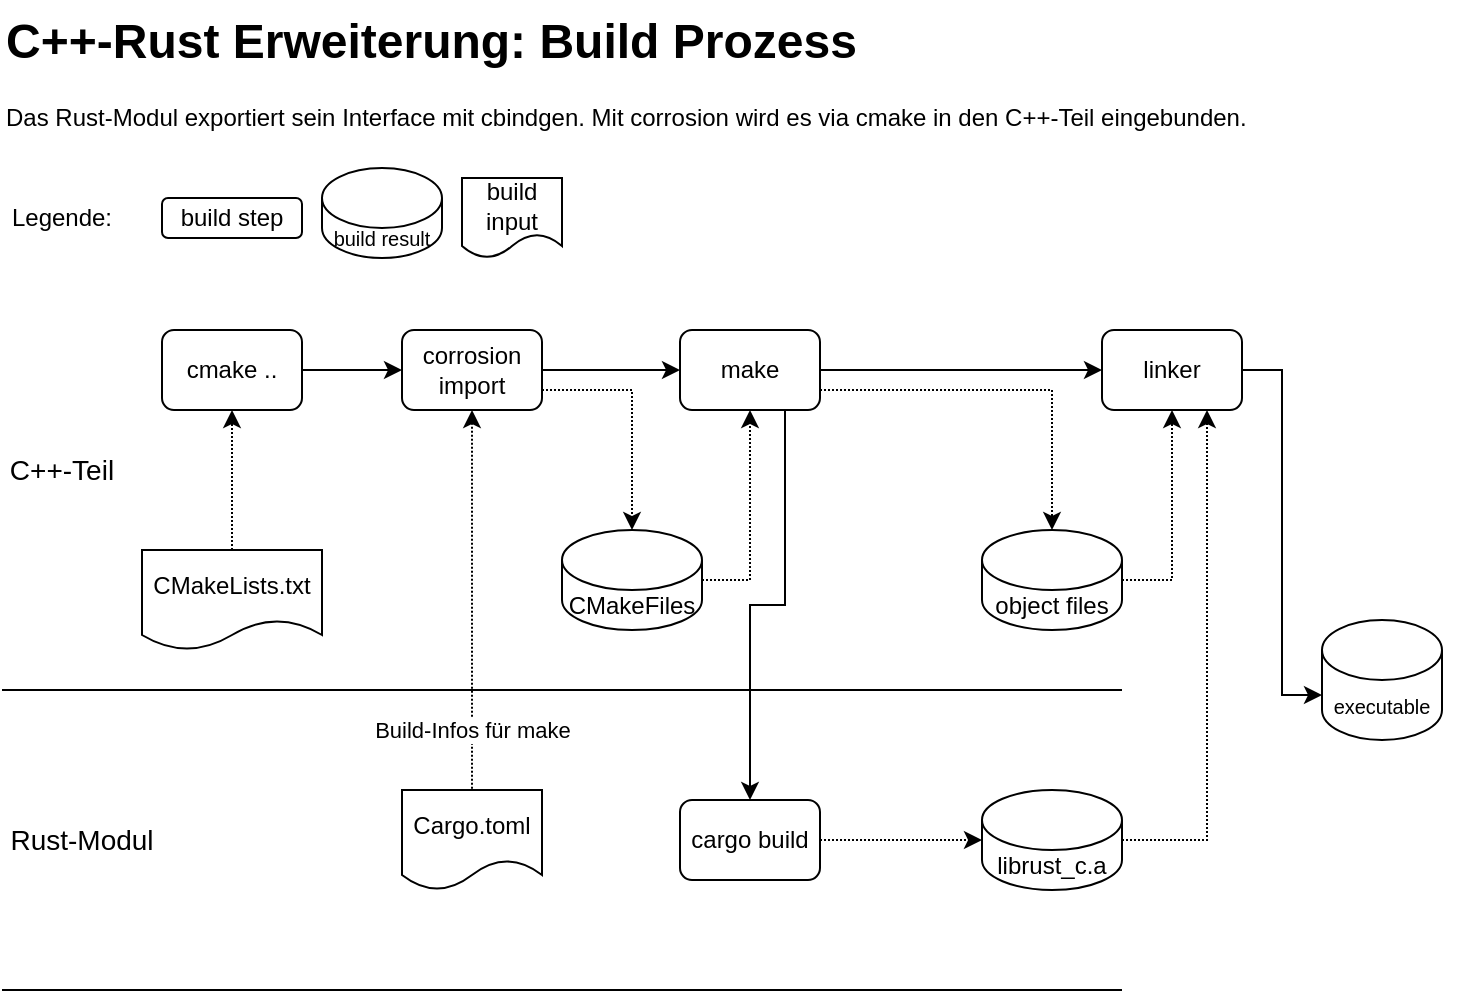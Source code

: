 <mxfile version="24.8.8">
  <diagram id="C5RBs43oDa-KdzZeNtuy" name="Page-1">
    <mxGraphModel dx="1050" dy="511" grid="1" gridSize="10" guides="1" tooltips="1" connect="1" arrows="1" fold="1" page="1" pageScale="1" pageWidth="827" pageHeight="1169" math="0" shadow="0">
      <root>
        <mxCell id="WIyWlLk6GJQsqaUBKTNV-0" />
        <mxCell id="WIyWlLk6GJQsqaUBKTNV-1" parent="WIyWlLk6GJQsqaUBKTNV-0" />
        <mxCell id="h5WyUtQVocZnArpi7Omz-7" style="edgeStyle=orthogonalEdgeStyle;rounded=0;orthogonalLoop=1;jettySize=auto;html=1;exitX=0.5;exitY=1;exitDx=0;exitDy=0;entryX=0.5;entryY=0;entryDx=0;entryDy=0;dashed=1;dashPattern=1 1;endArrow=none;endFill=0;startArrow=classic;startFill=1;" parent="WIyWlLk6GJQsqaUBKTNV-1" source="h5WyUtQVocZnArpi7Omz-9" target="h5WyUtQVocZnArpi7Omz-25" edge="1">
          <mxGeometry relative="1" as="geometry">
            <mxPoint x="275" y="325" as="targetPoint" />
          </mxGeometry>
        </mxCell>
        <mxCell id="h5WyUtQVocZnArpi7Omz-15" value="Build-Infos für make" style="edgeLabel;html=1;align=center;verticalAlign=middle;resizable=0;points=[];" parent="h5WyUtQVocZnArpi7Omz-7" vertex="1" connectable="0">
          <mxGeometry x="-0.289" y="3" relative="1" as="geometry">
            <mxPoint x="-3" y="92" as="offset" />
          </mxGeometry>
        </mxCell>
        <mxCell id="h5WyUtQVocZnArpi7Omz-16" style="edgeStyle=orthogonalEdgeStyle;rounded=0;orthogonalLoop=1;jettySize=auto;html=1;exitX=1;exitY=0.5;exitDx=0;exitDy=0;entryX=0;entryY=0.5;entryDx=0;entryDy=0;" parent="WIyWlLk6GJQsqaUBKTNV-1" source="WIyWlLk6GJQsqaUBKTNV-3" target="h5WyUtQVocZnArpi7Omz-9" edge="1">
          <mxGeometry relative="1" as="geometry" />
        </mxCell>
        <mxCell id="WIyWlLk6GJQsqaUBKTNV-3" value="cmake .." style="rounded=1;whiteSpace=wrap;html=1;fontSize=12;glass=0;strokeWidth=1;shadow=0;" parent="WIyWlLk6GJQsqaUBKTNV-1" vertex="1">
          <mxGeometry x="120" y="195" width="70" height="40" as="geometry" />
        </mxCell>
        <mxCell id="h5WyUtQVocZnArpi7Omz-0" value="&lt;h1 style=&quot;margin-top: 0px;&quot;&gt;C++-Rust Erweiterung: Build Prozess&lt;br&gt;&lt;/h1&gt;&lt;p&gt;Das Rust-Modul exportiert sein Interface mit cbindgen. Mit corrosion wird es via cmake in den C++-Teil eingebunden.&lt;br&gt;&lt;/p&gt;" style="text;html=1;whiteSpace=wrap;overflow=hidden;rounded=0;" parent="WIyWlLk6GJQsqaUBKTNV-1" vertex="1">
          <mxGeometry x="40" y="30" width="730" height="80" as="geometry" />
        </mxCell>
        <mxCell id="h5WyUtQVocZnArpi7Omz-1" value="" style="endArrow=none;html=1;rounded=0;endFill=0;" parent="WIyWlLk6GJQsqaUBKTNV-1" edge="1">
          <mxGeometry width="50" height="50" relative="1" as="geometry">
            <mxPoint x="40" y="525" as="sourcePoint" />
            <mxPoint x="600" y="525" as="targetPoint" />
          </mxGeometry>
        </mxCell>
        <mxCell id="h5WyUtQVocZnArpi7Omz-3" value="" style="endArrow=none;html=1;rounded=0;endFill=0;" parent="WIyWlLk6GJQsqaUBKTNV-1" edge="1">
          <mxGeometry width="50" height="50" relative="1" as="geometry">
            <mxPoint x="40" y="375" as="sourcePoint" />
            <mxPoint x="600" y="375" as="targetPoint" />
          </mxGeometry>
        </mxCell>
        <mxCell id="h5WyUtQVocZnArpi7Omz-4" value="C++-Teil" style="text;html=1;align=center;verticalAlign=middle;whiteSpace=wrap;rounded=0;fontSize=14;" parent="WIyWlLk6GJQsqaUBKTNV-1" vertex="1">
          <mxGeometry x="40" y="250" width="60" height="30" as="geometry" />
        </mxCell>
        <mxCell id="h5WyUtQVocZnArpi7Omz-5" value="Rust-Modul" style="text;html=1;align=center;verticalAlign=middle;whiteSpace=wrap;rounded=0;fontSize=14;" parent="WIyWlLk6GJQsqaUBKTNV-1" vertex="1">
          <mxGeometry x="40" y="435" width="80" height="30" as="geometry" />
        </mxCell>
        <mxCell id="h5WyUtQVocZnArpi7Omz-19" style="edgeStyle=orthogonalEdgeStyle;rounded=0;orthogonalLoop=1;jettySize=auto;html=1;exitX=1;exitY=0.75;exitDx=0;exitDy=0;dashed=1;dashPattern=1 1;" parent="WIyWlLk6GJQsqaUBKTNV-1" source="h5WyUtQVocZnArpi7Omz-9" target="h5WyUtQVocZnArpi7Omz-18" edge="1">
          <mxGeometry relative="1" as="geometry" />
        </mxCell>
        <mxCell id="h5WyUtQVocZnArpi7Omz-29" style="edgeStyle=orthogonalEdgeStyle;rounded=0;orthogonalLoop=1;jettySize=auto;html=1;exitX=1;exitY=0.5;exitDx=0;exitDy=0;entryX=0;entryY=0.5;entryDx=0;entryDy=0;" parent="WIyWlLk6GJQsqaUBKTNV-1" source="h5WyUtQVocZnArpi7Omz-9" target="h5WyUtQVocZnArpi7Omz-27" edge="1">
          <mxGeometry relative="1" as="geometry" />
        </mxCell>
        <mxCell id="h5WyUtQVocZnArpi7Omz-9" value="corrosion import" style="rounded=1;whiteSpace=wrap;html=1;fontSize=12;glass=0;strokeWidth=1;shadow=0;" parent="WIyWlLk6GJQsqaUBKTNV-1" vertex="1">
          <mxGeometry x="240" y="195" width="70" height="40" as="geometry" />
        </mxCell>
        <mxCell id="h5WyUtQVocZnArpi7Omz-28" style="edgeStyle=orthogonalEdgeStyle;rounded=0;orthogonalLoop=1;jettySize=auto;html=1;exitX=1;exitY=0.5;exitDx=0;exitDy=0;exitPerimeter=0;entryX=0.5;entryY=1;entryDx=0;entryDy=0;dashed=1;dashPattern=1 1;" parent="WIyWlLk6GJQsqaUBKTNV-1" source="h5WyUtQVocZnArpi7Omz-18" target="h5WyUtQVocZnArpi7Omz-27" edge="1">
          <mxGeometry relative="1" as="geometry" />
        </mxCell>
        <mxCell id="h5WyUtQVocZnArpi7Omz-18" value="CMakeFiles" style="shape=cylinder3;whiteSpace=wrap;html=1;boundedLbl=1;backgroundOutline=1;size=15;" parent="WIyWlLk6GJQsqaUBKTNV-1" vertex="1">
          <mxGeometry x="320" y="295" width="70" height="50" as="geometry" />
        </mxCell>
        <mxCell id="h5WyUtQVocZnArpi7Omz-21" value="build step" style="rounded=1;whiteSpace=wrap;html=1;" parent="WIyWlLk6GJQsqaUBKTNV-1" vertex="1">
          <mxGeometry x="120" y="129" width="70" height="20" as="geometry" />
        </mxCell>
        <mxCell id="h5WyUtQVocZnArpi7Omz-23" value="build result" style="shape=cylinder3;whiteSpace=wrap;html=1;boundedLbl=1;backgroundOutline=1;size=15;fontSize=10;" parent="WIyWlLk6GJQsqaUBKTNV-1" vertex="1">
          <mxGeometry x="200" y="114" width="60" height="45" as="geometry" />
        </mxCell>
        <mxCell id="h5WyUtQVocZnArpi7Omz-24" value="build input" style="shape=document;whiteSpace=wrap;html=1;boundedLbl=1;" parent="WIyWlLk6GJQsqaUBKTNV-1" vertex="1">
          <mxGeometry x="270" y="119" width="50" height="40" as="geometry" />
        </mxCell>
        <mxCell id="h5WyUtQVocZnArpi7Omz-25" value="Cargo.toml" style="shape=document;whiteSpace=wrap;html=1;boundedLbl=1;" parent="WIyWlLk6GJQsqaUBKTNV-1" vertex="1">
          <mxGeometry x="240" y="425" width="70" height="50" as="geometry" />
        </mxCell>
        <mxCell id="h5WyUtQVocZnArpi7Omz-34" style="edgeStyle=orthogonalEdgeStyle;rounded=0;orthogonalLoop=1;jettySize=auto;html=1;exitX=1;exitY=0.5;exitDx=0;exitDy=0;entryX=0;entryY=0.5;entryDx=0;entryDy=0;" parent="WIyWlLk6GJQsqaUBKTNV-1" source="h5WyUtQVocZnArpi7Omz-27" target="h5WyUtQVocZnArpi7Omz-33" edge="1">
          <mxGeometry relative="1" as="geometry" />
        </mxCell>
        <mxCell id="h5WyUtQVocZnArpi7Omz-45" style="edgeStyle=orthogonalEdgeStyle;rounded=0;orthogonalLoop=1;jettySize=auto;html=1;exitX=0.75;exitY=1;exitDx=0;exitDy=0;entryX=0.5;entryY=0;entryDx=0;entryDy=0;" parent="WIyWlLk6GJQsqaUBKTNV-1" source="h5WyUtQVocZnArpi7Omz-27" target="h5WyUtQVocZnArpi7Omz-43" edge="1">
          <mxGeometry relative="1" as="geometry" />
        </mxCell>
        <mxCell id="h5WyUtQVocZnArpi7Omz-27" value="make" style="rounded=1;whiteSpace=wrap;html=1;" parent="WIyWlLk6GJQsqaUBKTNV-1" vertex="1">
          <mxGeometry x="379" y="195" width="70" height="40" as="geometry" />
        </mxCell>
        <mxCell id="h5WyUtQVocZnArpi7Omz-42" style="edgeStyle=orthogonalEdgeStyle;rounded=0;orthogonalLoop=1;jettySize=auto;html=1;exitX=1;exitY=0.5;exitDx=0;exitDy=0;exitPerimeter=0;entryX=0.75;entryY=1;entryDx=0;entryDy=0;dashed=1;dashPattern=1 1;" parent="WIyWlLk6GJQsqaUBKTNV-1" source="h5WyUtQVocZnArpi7Omz-30" target="h5WyUtQVocZnArpi7Omz-33" edge="1">
          <mxGeometry relative="1" as="geometry">
            <mxPoint x="720" y="385" as="targetPoint" />
          </mxGeometry>
        </mxCell>
        <mxCell id="h5WyUtQVocZnArpi7Omz-30" value="librust_c.a" style="shape=cylinder3;whiteSpace=wrap;html=1;boundedLbl=1;backgroundOutline=1;size=15;" parent="WIyWlLk6GJQsqaUBKTNV-1" vertex="1">
          <mxGeometry x="530" y="425" width="70" height="50" as="geometry" />
        </mxCell>
        <mxCell id="h5WyUtQVocZnArpi7Omz-33" value="linker" style="rounded=1;whiteSpace=wrap;html=1;" parent="WIyWlLk6GJQsqaUBKTNV-1" vertex="1">
          <mxGeometry x="590" y="195" width="70" height="40" as="geometry" />
        </mxCell>
        <mxCell id="h5WyUtQVocZnArpi7Omz-37" value="" style="edgeStyle=orthogonalEdgeStyle;rounded=0;orthogonalLoop=1;jettySize=auto;html=1;exitX=1;exitY=0.75;exitDx=0;exitDy=0;entryX=0.5;entryY=0;entryDx=0;entryDy=0;entryPerimeter=0;dashed=1;dashPattern=1 1;" parent="WIyWlLk6GJQsqaUBKTNV-1" source="h5WyUtQVocZnArpi7Omz-27" target="h5WyUtQVocZnArpi7Omz-35" edge="1">
          <mxGeometry relative="1" as="geometry">
            <mxPoint x="449" y="225" as="sourcePoint" />
            <mxPoint x="475" y="395" as="targetPoint" />
          </mxGeometry>
        </mxCell>
        <mxCell id="h5WyUtQVocZnArpi7Omz-41" style="edgeStyle=orthogonalEdgeStyle;rounded=0;orthogonalLoop=1;jettySize=auto;html=1;exitX=1;exitY=0.5;exitDx=0;exitDy=0;exitPerimeter=0;dashed=1;dashPattern=1 1;entryX=0.5;entryY=1;entryDx=0;entryDy=0;" parent="WIyWlLk6GJQsqaUBKTNV-1" source="h5WyUtQVocZnArpi7Omz-35" edge="1" target="h5WyUtQVocZnArpi7Omz-33">
          <mxGeometry relative="1" as="geometry">
            <mxPoint x="680" y="320" as="targetPoint" />
          </mxGeometry>
        </mxCell>
        <mxCell id="h5WyUtQVocZnArpi7Omz-35" value="object files" style="shape=cylinder3;whiteSpace=wrap;html=1;boundedLbl=1;backgroundOutline=1;size=15;" parent="WIyWlLk6GJQsqaUBKTNV-1" vertex="1">
          <mxGeometry x="530" y="295" width="70" height="50" as="geometry" />
        </mxCell>
        <mxCell id="h5WyUtQVocZnArpi7Omz-39" value="executable" style="shape=cylinder3;whiteSpace=wrap;html=1;boundedLbl=1;backgroundOutline=1;size=15;fontSize=10;" parent="WIyWlLk6GJQsqaUBKTNV-1" vertex="1">
          <mxGeometry x="700" y="340" width="60" height="60" as="geometry" />
        </mxCell>
        <mxCell id="h5WyUtQVocZnArpi7Omz-43" value="cargo build" style="rounded=1;whiteSpace=wrap;html=1;" parent="WIyWlLk6GJQsqaUBKTNV-1" vertex="1">
          <mxGeometry x="379" y="430" width="70" height="40" as="geometry" />
        </mxCell>
        <mxCell id="h5WyUtQVocZnArpi7Omz-44" style="edgeStyle=orthogonalEdgeStyle;rounded=0;orthogonalLoop=1;jettySize=auto;html=1;exitX=1;exitY=0.5;exitDx=0;exitDy=0;entryX=0;entryY=0.5;entryDx=0;entryDy=0;entryPerimeter=0;dashed=1;dashPattern=1 1;" parent="WIyWlLk6GJQsqaUBKTNV-1" source="h5WyUtQVocZnArpi7Omz-43" target="h5WyUtQVocZnArpi7Omz-30" edge="1">
          <mxGeometry relative="1" as="geometry" />
        </mxCell>
        <mxCell id="h5WyUtQVocZnArpi7Omz-47" style="edgeStyle=orthogonalEdgeStyle;rounded=0;orthogonalLoop=1;jettySize=auto;html=1;exitX=0.5;exitY=0;exitDx=0;exitDy=0;entryX=0.5;entryY=1;entryDx=0;entryDy=0;dashed=1;dashPattern=1 1;" parent="WIyWlLk6GJQsqaUBKTNV-1" source="h5WyUtQVocZnArpi7Omz-46" target="WIyWlLk6GJQsqaUBKTNV-3" edge="1">
          <mxGeometry relative="1" as="geometry" />
        </mxCell>
        <mxCell id="h5WyUtQVocZnArpi7Omz-46" value="CMakeLists.txt" style="shape=document;whiteSpace=wrap;html=1;boundedLbl=1;" parent="WIyWlLk6GJQsqaUBKTNV-1" vertex="1">
          <mxGeometry x="110" y="305" width="90" height="50" as="geometry" />
        </mxCell>
        <mxCell id="h5WyUtQVocZnArpi7Omz-48" value="Legende:" style="text;html=1;align=center;verticalAlign=middle;whiteSpace=wrap;rounded=0;" parent="WIyWlLk6GJQsqaUBKTNV-1" vertex="1">
          <mxGeometry x="40" y="124" width="60" height="30" as="geometry" />
        </mxCell>
        <mxCell id="h5WyUtQVocZnArpi7Omz-49" style="edgeStyle=orthogonalEdgeStyle;rounded=0;orthogonalLoop=1;jettySize=auto;html=1;exitX=1;exitY=0.5;exitDx=0;exitDy=0;entryX=0;entryY=0;entryDx=0;entryDy=37.5;entryPerimeter=0;" parent="WIyWlLk6GJQsqaUBKTNV-1" source="h5WyUtQVocZnArpi7Omz-33" target="h5WyUtQVocZnArpi7Omz-39" edge="1">
          <mxGeometry relative="1" as="geometry" />
        </mxCell>
      </root>
    </mxGraphModel>
  </diagram>
</mxfile>
